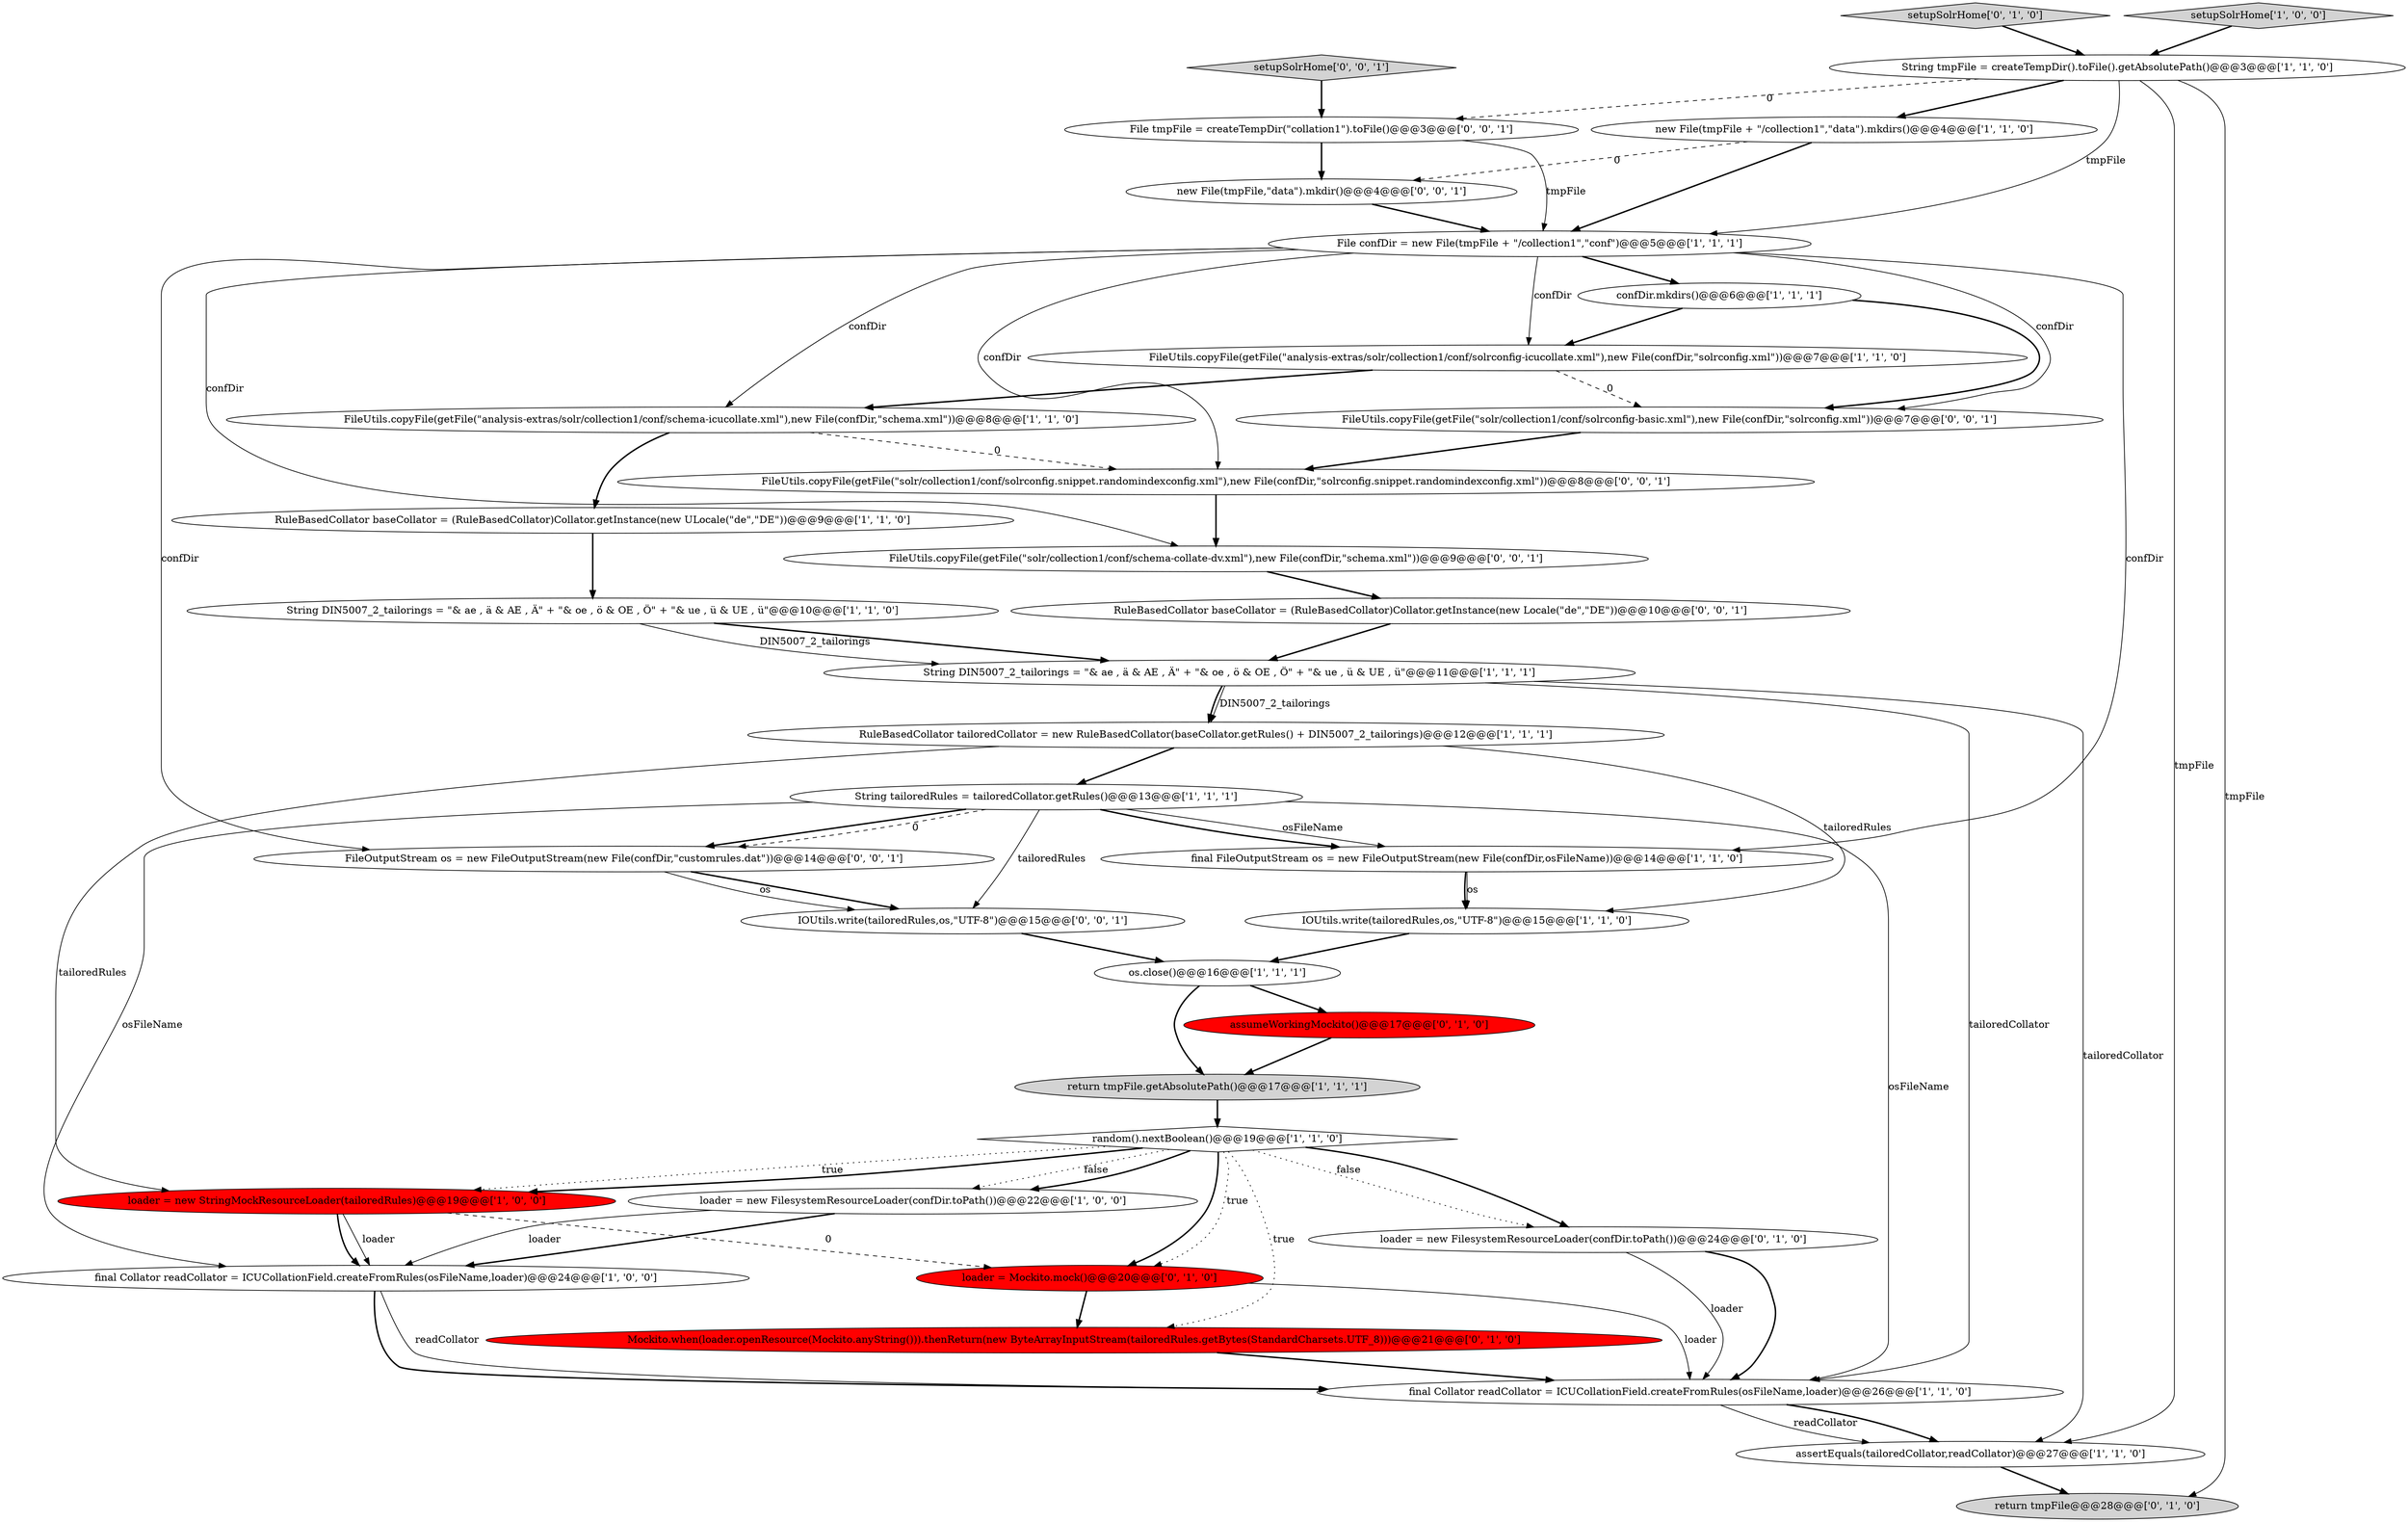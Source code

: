digraph {
20 [style = filled, label = "new File(tmpFile + \"/collection1\",\"data\").mkdirs()@@@4@@@['1', '1', '0']", fillcolor = white, shape = ellipse image = "AAA0AAABBB1BBB"];
5 [style = filled, label = "assertEquals(tailoredCollator,readCollator)@@@27@@@['1', '1', '0']", fillcolor = white, shape = ellipse image = "AAA0AAABBB1BBB"];
3 [style = filled, label = "loader = new StringMockResourceLoader(tailoredRules)@@@19@@@['1', '0', '0']", fillcolor = red, shape = ellipse image = "AAA1AAABBB1BBB"];
0 [style = filled, label = "final FileOutputStream os = new FileOutputStream(new File(confDir,osFileName))@@@14@@@['1', '1', '0']", fillcolor = white, shape = ellipse image = "AAA0AAABBB1BBB"];
36 [style = filled, label = "RuleBasedCollator baseCollator = (RuleBasedCollator)Collator.getInstance(new Locale(\"de\",\"DE\"))@@@10@@@['0', '0', '1']", fillcolor = white, shape = ellipse image = "AAA0AAABBB3BBB"];
7 [style = filled, label = "final Collator readCollator = ICUCollationField.createFromRules(osFileName,loader)@@@24@@@['1', '0', '0']", fillcolor = white, shape = ellipse image = "AAA0AAABBB1BBB"];
12 [style = filled, label = "String DIN5007_2_tailorings = \"& ae , ä & AE , Ä\" + \"& oe , ö & OE , Ö\" + \"& ue , ü & UE , ü\"@@@10@@@['1', '1', '0']", fillcolor = white, shape = ellipse image = "AAA0AAABBB1BBB"];
28 [style = filled, label = "File tmpFile = createTempDir(\"collation1\").toFile()@@@3@@@['0', '0', '1']", fillcolor = white, shape = ellipse image = "AAA0AAABBB3BBB"];
1 [style = filled, label = "return tmpFile.getAbsolutePath()@@@17@@@['1', '1', '1']", fillcolor = lightgray, shape = ellipse image = "AAA0AAABBB1BBB"];
35 [style = filled, label = "setupSolrHome['0', '0', '1']", fillcolor = lightgray, shape = diamond image = "AAA0AAABBB3BBB"];
19 [style = filled, label = "FileUtils.copyFile(getFile(\"analysis-extras/solr/collection1/conf/schema-icucollate.xml\"),new File(confDir,\"schema.xml\"))@@@8@@@['1', '1', '0']", fillcolor = white, shape = ellipse image = "AAA0AAABBB1BBB"];
2 [style = filled, label = "FileUtils.copyFile(getFile(\"analysis-extras/solr/collection1/conf/solrconfig-icucollate.xml\"),new File(confDir,\"solrconfig.xml\"))@@@7@@@['1', '1', '0']", fillcolor = white, shape = ellipse image = "AAA0AAABBB1BBB"];
4 [style = filled, label = "File confDir = new File(tmpFile + \"/collection1\",\"conf\")@@@5@@@['1', '1', '1']", fillcolor = white, shape = ellipse image = "AAA0AAABBB1BBB"];
11 [style = filled, label = "String DIN5007_2_tailorings = \"& ae , ä & AE , Ä\" + \"& oe , ö & OE , Ö\" + \"& ue , ü & UE , ü\"@@@11@@@['1', '1', '1']", fillcolor = white, shape = ellipse image = "AAA0AAABBB1BBB"];
16 [style = filled, label = "RuleBasedCollator tailoredCollator = new RuleBasedCollator(baseCollator.getRules() + DIN5007_2_tailorings)@@@12@@@['1', '1', '1']", fillcolor = white, shape = ellipse image = "AAA0AAABBB1BBB"];
8 [style = filled, label = "confDir.mkdirs()@@@6@@@['1', '1', '1']", fillcolor = white, shape = ellipse image = "AAA0AAABBB1BBB"];
29 [style = filled, label = "IOUtils.write(tailoredRules,os,\"UTF-8\")@@@15@@@['0', '0', '1']", fillcolor = white, shape = ellipse image = "AAA0AAABBB3BBB"];
23 [style = filled, label = "loader = Mockito.mock()@@@20@@@['0', '1', '0']", fillcolor = red, shape = ellipse image = "AAA1AAABBB2BBB"];
24 [style = filled, label = "setupSolrHome['0', '1', '0']", fillcolor = lightgray, shape = diamond image = "AAA0AAABBB2BBB"];
15 [style = filled, label = "RuleBasedCollator baseCollator = (RuleBasedCollator)Collator.getInstance(new ULocale(\"de\",\"DE\"))@@@9@@@['1', '1', '0']", fillcolor = white, shape = ellipse image = "AAA0AAABBB1BBB"];
27 [style = filled, label = "return tmpFile@@@28@@@['0', '1', '0']", fillcolor = lightgray, shape = ellipse image = "AAA0AAABBB2BBB"];
31 [style = filled, label = "FileUtils.copyFile(getFile(\"solr/collection1/conf/solrconfig-basic.xml\"),new File(confDir,\"solrconfig.xml\"))@@@7@@@['0', '0', '1']", fillcolor = white, shape = ellipse image = "AAA0AAABBB3BBB"];
32 [style = filled, label = "FileOutputStream os = new FileOutputStream(new File(confDir,\"customrules.dat\"))@@@14@@@['0', '0', '1']", fillcolor = white, shape = ellipse image = "AAA0AAABBB3BBB"];
26 [style = filled, label = "assumeWorkingMockito()@@@17@@@['0', '1', '0']", fillcolor = red, shape = ellipse image = "AAA1AAABBB2BBB"];
30 [style = filled, label = "FileUtils.copyFile(getFile(\"solr/collection1/conf/solrconfig.snippet.randomindexconfig.xml\"),new File(confDir,\"solrconfig.snippet.randomindexconfig.xml\"))@@@8@@@['0', '0', '1']", fillcolor = white, shape = ellipse image = "AAA0AAABBB3BBB"];
17 [style = filled, label = "random().nextBoolean()@@@19@@@['1', '1', '0']", fillcolor = white, shape = diamond image = "AAA0AAABBB1BBB"];
21 [style = filled, label = "IOUtils.write(tailoredRules,os,\"UTF-8\")@@@15@@@['1', '1', '0']", fillcolor = white, shape = ellipse image = "AAA0AAABBB1BBB"];
6 [style = filled, label = "os.close()@@@16@@@['1', '1', '1']", fillcolor = white, shape = ellipse image = "AAA0AAABBB1BBB"];
10 [style = filled, label = "setupSolrHome['1', '0', '0']", fillcolor = lightgray, shape = diamond image = "AAA0AAABBB1BBB"];
25 [style = filled, label = "Mockito.when(loader.openResource(Mockito.anyString())).thenReturn(new ByteArrayInputStream(tailoredRules.getBytes(StandardCharsets.UTF_8)))@@@21@@@['0', '1', '0']", fillcolor = red, shape = ellipse image = "AAA1AAABBB2BBB"];
18 [style = filled, label = "String tmpFile = createTempDir().toFile().getAbsolutePath()@@@3@@@['1', '1', '0']", fillcolor = white, shape = ellipse image = "AAA0AAABBB1BBB"];
34 [style = filled, label = "FileUtils.copyFile(getFile(\"solr/collection1/conf/schema-collate-dv.xml\"),new File(confDir,\"schema.xml\"))@@@9@@@['0', '0', '1']", fillcolor = white, shape = ellipse image = "AAA0AAABBB3BBB"];
22 [style = filled, label = "loader = new FilesystemResourceLoader(confDir.toPath())@@@24@@@['0', '1', '0']", fillcolor = white, shape = ellipse image = "AAA0AAABBB2BBB"];
14 [style = filled, label = "loader = new FilesystemResourceLoader(confDir.toPath())@@@22@@@['1', '0', '0']", fillcolor = white, shape = ellipse image = "AAA0AAABBB1BBB"];
9 [style = filled, label = "final Collator readCollator = ICUCollationField.createFromRules(osFileName,loader)@@@26@@@['1', '1', '0']", fillcolor = white, shape = ellipse image = "AAA0AAABBB1BBB"];
33 [style = filled, label = "new File(tmpFile,\"data\").mkdir()@@@4@@@['0', '0', '1']", fillcolor = white, shape = ellipse image = "AAA0AAABBB3BBB"];
13 [style = filled, label = "String tailoredRules = tailoredCollator.getRules()@@@13@@@['1', '1', '1']", fillcolor = white, shape = ellipse image = "AAA0AAABBB1BBB"];
11->16 [style = bold, label=""];
10->18 [style = bold, label=""];
13->0 [style = solid, label="osFileName"];
23->25 [style = bold, label=""];
23->9 [style = solid, label="loader"];
16->13 [style = bold, label=""];
2->19 [style = bold, label=""];
6->26 [style = bold, label=""];
13->32 [style = bold, label=""];
3->7 [style = solid, label="loader"];
8->31 [style = bold, label=""];
21->6 [style = bold, label=""];
18->5 [style = solid, label="tmpFile"];
26->1 [style = bold, label=""];
25->9 [style = bold, label=""];
22->9 [style = bold, label=""];
12->11 [style = bold, label=""];
33->4 [style = bold, label=""];
11->5 [style = solid, label="tailoredCollator"];
18->27 [style = solid, label="tmpFile"];
4->31 [style = solid, label="confDir"];
4->32 [style = solid, label="confDir"];
17->14 [style = dotted, label="false"];
30->34 [style = bold, label=""];
0->21 [style = bold, label=""];
0->21 [style = solid, label="os"];
17->22 [style = bold, label=""];
28->4 [style = solid, label="tmpFile"];
24->18 [style = bold, label=""];
17->23 [style = bold, label=""];
36->11 [style = bold, label=""];
4->30 [style = solid, label="confDir"];
11->16 [style = solid, label="DIN5007_2_tailorings"];
17->3 [style = dotted, label="true"];
1->17 [style = bold, label=""];
14->7 [style = bold, label=""];
20->4 [style = bold, label=""];
9->5 [style = solid, label="readCollator"];
32->29 [style = bold, label=""];
17->23 [style = dotted, label="true"];
7->9 [style = bold, label=""];
35->28 [style = bold, label=""];
6->1 [style = bold, label=""];
4->0 [style = solid, label="confDir"];
18->20 [style = bold, label=""];
29->6 [style = bold, label=""];
13->29 [style = solid, label="tailoredRules"];
17->22 [style = dotted, label="false"];
3->23 [style = dashed, label="0"];
2->31 [style = dashed, label="0"];
17->25 [style = dotted, label="true"];
19->30 [style = dashed, label="0"];
28->33 [style = bold, label=""];
13->32 [style = dashed, label="0"];
8->2 [style = bold, label=""];
3->7 [style = bold, label=""];
22->9 [style = solid, label="loader"];
17->14 [style = bold, label=""];
16->3 [style = solid, label="tailoredRules"];
34->36 [style = bold, label=""];
31->30 [style = bold, label=""];
18->4 [style = solid, label="tmpFile"];
17->3 [style = bold, label=""];
9->5 [style = bold, label=""];
4->34 [style = solid, label="confDir"];
7->9 [style = solid, label="readCollator"];
4->8 [style = bold, label=""];
18->28 [style = dashed, label="0"];
4->2 [style = solid, label="confDir"];
15->12 [style = bold, label=""];
5->27 [style = bold, label=""];
20->33 [style = dashed, label="0"];
32->29 [style = solid, label="os"];
19->15 [style = bold, label=""];
11->9 [style = solid, label="tailoredCollator"];
13->7 [style = solid, label="osFileName"];
12->11 [style = solid, label="DIN5007_2_tailorings"];
13->9 [style = solid, label="osFileName"];
4->19 [style = solid, label="confDir"];
16->21 [style = solid, label="tailoredRules"];
13->0 [style = bold, label=""];
14->7 [style = solid, label="loader"];
}
